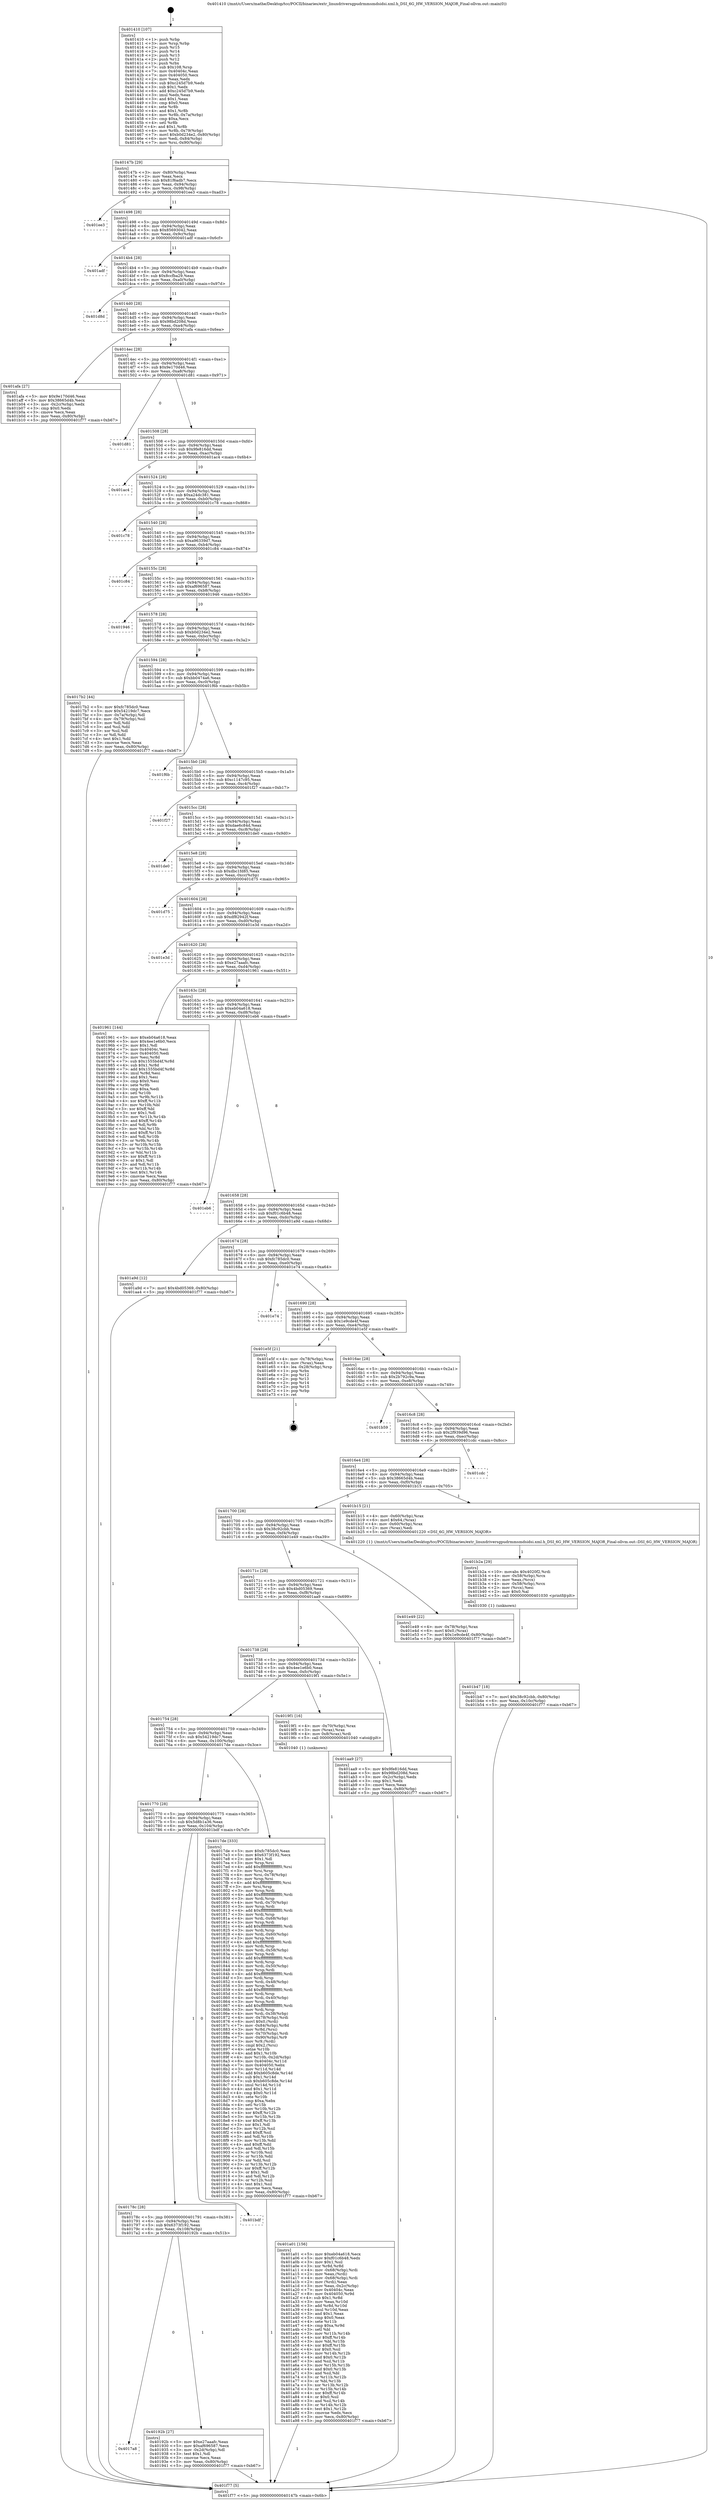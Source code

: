 digraph "0x401410" {
  label = "0x401410 (/mnt/c/Users/mathe/Desktop/tcc/POCII/binaries/extr_linuxdriversgpudrmmsmdsidsi.xml.h_DSI_6G_HW_VERSION_MAJOR_Final-ollvm.out::main(0))"
  labelloc = "t"
  node[shape=record]

  Entry [label="",width=0.3,height=0.3,shape=circle,fillcolor=black,style=filled]
  "0x40147b" [label="{
     0x40147b [29]\l
     | [instrs]\l
     &nbsp;&nbsp;0x40147b \<+3\>: mov -0x80(%rbp),%eax\l
     &nbsp;&nbsp;0x40147e \<+2\>: mov %eax,%ecx\l
     &nbsp;&nbsp;0x401480 \<+6\>: sub $0x81f6adb7,%ecx\l
     &nbsp;&nbsp;0x401486 \<+6\>: mov %eax,-0x94(%rbp)\l
     &nbsp;&nbsp;0x40148c \<+6\>: mov %ecx,-0x98(%rbp)\l
     &nbsp;&nbsp;0x401492 \<+6\>: je 0000000000401ee3 \<main+0xad3\>\l
  }"]
  "0x401ee3" [label="{
     0x401ee3\l
  }", style=dashed]
  "0x401498" [label="{
     0x401498 [28]\l
     | [instrs]\l
     &nbsp;&nbsp;0x401498 \<+5\>: jmp 000000000040149d \<main+0x8d\>\l
     &nbsp;&nbsp;0x40149d \<+6\>: mov -0x94(%rbp),%eax\l
     &nbsp;&nbsp;0x4014a3 \<+5\>: sub $0x85693042,%eax\l
     &nbsp;&nbsp;0x4014a8 \<+6\>: mov %eax,-0x9c(%rbp)\l
     &nbsp;&nbsp;0x4014ae \<+6\>: je 0000000000401adf \<main+0x6cf\>\l
  }"]
  Exit [label="",width=0.3,height=0.3,shape=circle,fillcolor=black,style=filled,peripheries=2]
  "0x401adf" [label="{
     0x401adf\l
  }", style=dashed]
  "0x4014b4" [label="{
     0x4014b4 [28]\l
     | [instrs]\l
     &nbsp;&nbsp;0x4014b4 \<+5\>: jmp 00000000004014b9 \<main+0xa9\>\l
     &nbsp;&nbsp;0x4014b9 \<+6\>: mov -0x94(%rbp),%eax\l
     &nbsp;&nbsp;0x4014bf \<+5\>: sub $0x8ccfba29,%eax\l
     &nbsp;&nbsp;0x4014c4 \<+6\>: mov %eax,-0xa0(%rbp)\l
     &nbsp;&nbsp;0x4014ca \<+6\>: je 0000000000401d8d \<main+0x97d\>\l
  }"]
  "0x401b47" [label="{
     0x401b47 [18]\l
     | [instrs]\l
     &nbsp;&nbsp;0x401b47 \<+7\>: movl $0x38c92cbb,-0x80(%rbp)\l
     &nbsp;&nbsp;0x401b4e \<+6\>: mov %eax,-0x10c(%rbp)\l
     &nbsp;&nbsp;0x401b54 \<+5\>: jmp 0000000000401f77 \<main+0xb67\>\l
  }"]
  "0x401d8d" [label="{
     0x401d8d\l
  }", style=dashed]
  "0x4014d0" [label="{
     0x4014d0 [28]\l
     | [instrs]\l
     &nbsp;&nbsp;0x4014d0 \<+5\>: jmp 00000000004014d5 \<main+0xc5\>\l
     &nbsp;&nbsp;0x4014d5 \<+6\>: mov -0x94(%rbp),%eax\l
     &nbsp;&nbsp;0x4014db \<+5\>: sub $0x98bd208d,%eax\l
     &nbsp;&nbsp;0x4014e0 \<+6\>: mov %eax,-0xa4(%rbp)\l
     &nbsp;&nbsp;0x4014e6 \<+6\>: je 0000000000401afa \<main+0x6ea\>\l
  }"]
  "0x401b2a" [label="{
     0x401b2a [29]\l
     | [instrs]\l
     &nbsp;&nbsp;0x401b2a \<+10\>: movabs $0x4020f2,%rdi\l
     &nbsp;&nbsp;0x401b34 \<+4\>: mov -0x58(%rbp),%rcx\l
     &nbsp;&nbsp;0x401b38 \<+2\>: mov %eax,(%rcx)\l
     &nbsp;&nbsp;0x401b3a \<+4\>: mov -0x58(%rbp),%rcx\l
     &nbsp;&nbsp;0x401b3e \<+2\>: mov (%rcx),%esi\l
     &nbsp;&nbsp;0x401b40 \<+2\>: mov $0x0,%al\l
     &nbsp;&nbsp;0x401b42 \<+5\>: call 0000000000401030 \<printf@plt\>\l
     | [calls]\l
     &nbsp;&nbsp;0x401030 \{1\} (unknown)\l
  }"]
  "0x401afa" [label="{
     0x401afa [27]\l
     | [instrs]\l
     &nbsp;&nbsp;0x401afa \<+5\>: mov $0x9e170d46,%eax\l
     &nbsp;&nbsp;0x401aff \<+5\>: mov $0x38665d4b,%ecx\l
     &nbsp;&nbsp;0x401b04 \<+3\>: mov -0x2c(%rbp),%edx\l
     &nbsp;&nbsp;0x401b07 \<+3\>: cmp $0x0,%edx\l
     &nbsp;&nbsp;0x401b0a \<+3\>: cmove %ecx,%eax\l
     &nbsp;&nbsp;0x401b0d \<+3\>: mov %eax,-0x80(%rbp)\l
     &nbsp;&nbsp;0x401b10 \<+5\>: jmp 0000000000401f77 \<main+0xb67\>\l
  }"]
  "0x4014ec" [label="{
     0x4014ec [28]\l
     | [instrs]\l
     &nbsp;&nbsp;0x4014ec \<+5\>: jmp 00000000004014f1 \<main+0xe1\>\l
     &nbsp;&nbsp;0x4014f1 \<+6\>: mov -0x94(%rbp),%eax\l
     &nbsp;&nbsp;0x4014f7 \<+5\>: sub $0x9e170d46,%eax\l
     &nbsp;&nbsp;0x4014fc \<+6\>: mov %eax,-0xa8(%rbp)\l
     &nbsp;&nbsp;0x401502 \<+6\>: je 0000000000401d81 \<main+0x971\>\l
  }"]
  "0x401a01" [label="{
     0x401a01 [156]\l
     | [instrs]\l
     &nbsp;&nbsp;0x401a01 \<+5\>: mov $0xeb04a618,%ecx\l
     &nbsp;&nbsp;0x401a06 \<+5\>: mov $0xf01c6b48,%edx\l
     &nbsp;&nbsp;0x401a0b \<+3\>: mov $0x1,%sil\l
     &nbsp;&nbsp;0x401a0e \<+3\>: xor %r8d,%r8d\l
     &nbsp;&nbsp;0x401a11 \<+4\>: mov -0x68(%rbp),%rdi\l
     &nbsp;&nbsp;0x401a15 \<+2\>: mov %eax,(%rdi)\l
     &nbsp;&nbsp;0x401a17 \<+4\>: mov -0x68(%rbp),%rdi\l
     &nbsp;&nbsp;0x401a1b \<+2\>: mov (%rdi),%eax\l
     &nbsp;&nbsp;0x401a1d \<+3\>: mov %eax,-0x2c(%rbp)\l
     &nbsp;&nbsp;0x401a20 \<+7\>: mov 0x40404c,%eax\l
     &nbsp;&nbsp;0x401a27 \<+8\>: mov 0x404050,%r9d\l
     &nbsp;&nbsp;0x401a2f \<+4\>: sub $0x1,%r8d\l
     &nbsp;&nbsp;0x401a33 \<+3\>: mov %eax,%r10d\l
     &nbsp;&nbsp;0x401a36 \<+3\>: add %r8d,%r10d\l
     &nbsp;&nbsp;0x401a39 \<+4\>: imul %r10d,%eax\l
     &nbsp;&nbsp;0x401a3d \<+3\>: and $0x1,%eax\l
     &nbsp;&nbsp;0x401a40 \<+3\>: cmp $0x0,%eax\l
     &nbsp;&nbsp;0x401a43 \<+4\>: sete %r11b\l
     &nbsp;&nbsp;0x401a47 \<+4\>: cmp $0xa,%r9d\l
     &nbsp;&nbsp;0x401a4b \<+3\>: setl %bl\l
     &nbsp;&nbsp;0x401a4e \<+3\>: mov %r11b,%r14b\l
     &nbsp;&nbsp;0x401a51 \<+4\>: xor $0xff,%r14b\l
     &nbsp;&nbsp;0x401a55 \<+3\>: mov %bl,%r15b\l
     &nbsp;&nbsp;0x401a58 \<+4\>: xor $0xff,%r15b\l
     &nbsp;&nbsp;0x401a5c \<+4\>: xor $0x0,%sil\l
     &nbsp;&nbsp;0x401a60 \<+3\>: mov %r14b,%r12b\l
     &nbsp;&nbsp;0x401a63 \<+4\>: and $0x0,%r12b\l
     &nbsp;&nbsp;0x401a67 \<+3\>: and %sil,%r11b\l
     &nbsp;&nbsp;0x401a6a \<+3\>: mov %r15b,%r13b\l
     &nbsp;&nbsp;0x401a6d \<+4\>: and $0x0,%r13b\l
     &nbsp;&nbsp;0x401a71 \<+3\>: and %sil,%bl\l
     &nbsp;&nbsp;0x401a74 \<+3\>: or %r11b,%r12b\l
     &nbsp;&nbsp;0x401a77 \<+3\>: or %bl,%r13b\l
     &nbsp;&nbsp;0x401a7a \<+3\>: xor %r13b,%r12b\l
     &nbsp;&nbsp;0x401a7d \<+3\>: or %r15b,%r14b\l
     &nbsp;&nbsp;0x401a80 \<+4\>: xor $0xff,%r14b\l
     &nbsp;&nbsp;0x401a84 \<+4\>: or $0x0,%sil\l
     &nbsp;&nbsp;0x401a88 \<+3\>: and %sil,%r14b\l
     &nbsp;&nbsp;0x401a8b \<+3\>: or %r14b,%r12b\l
     &nbsp;&nbsp;0x401a8e \<+4\>: test $0x1,%r12b\l
     &nbsp;&nbsp;0x401a92 \<+3\>: cmovne %edx,%ecx\l
     &nbsp;&nbsp;0x401a95 \<+3\>: mov %ecx,-0x80(%rbp)\l
     &nbsp;&nbsp;0x401a98 \<+5\>: jmp 0000000000401f77 \<main+0xb67\>\l
  }"]
  "0x401d81" [label="{
     0x401d81\l
  }", style=dashed]
  "0x401508" [label="{
     0x401508 [28]\l
     | [instrs]\l
     &nbsp;&nbsp;0x401508 \<+5\>: jmp 000000000040150d \<main+0xfd\>\l
     &nbsp;&nbsp;0x40150d \<+6\>: mov -0x94(%rbp),%eax\l
     &nbsp;&nbsp;0x401513 \<+5\>: sub $0x9fe816dd,%eax\l
     &nbsp;&nbsp;0x401518 \<+6\>: mov %eax,-0xac(%rbp)\l
     &nbsp;&nbsp;0x40151e \<+6\>: je 0000000000401ac4 \<main+0x6b4\>\l
  }"]
  "0x4017a8" [label="{
     0x4017a8\l
  }", style=dashed]
  "0x401ac4" [label="{
     0x401ac4\l
  }", style=dashed]
  "0x401524" [label="{
     0x401524 [28]\l
     | [instrs]\l
     &nbsp;&nbsp;0x401524 \<+5\>: jmp 0000000000401529 \<main+0x119\>\l
     &nbsp;&nbsp;0x401529 \<+6\>: mov -0x94(%rbp),%eax\l
     &nbsp;&nbsp;0x40152f \<+5\>: sub $0xa24dc381,%eax\l
     &nbsp;&nbsp;0x401534 \<+6\>: mov %eax,-0xb0(%rbp)\l
     &nbsp;&nbsp;0x40153a \<+6\>: je 0000000000401c78 \<main+0x868\>\l
  }"]
  "0x40192b" [label="{
     0x40192b [27]\l
     | [instrs]\l
     &nbsp;&nbsp;0x40192b \<+5\>: mov $0xe27aaafc,%eax\l
     &nbsp;&nbsp;0x401930 \<+5\>: mov $0xaf696587,%ecx\l
     &nbsp;&nbsp;0x401935 \<+3\>: mov -0x2d(%rbp),%dl\l
     &nbsp;&nbsp;0x401938 \<+3\>: test $0x1,%dl\l
     &nbsp;&nbsp;0x40193b \<+3\>: cmovne %ecx,%eax\l
     &nbsp;&nbsp;0x40193e \<+3\>: mov %eax,-0x80(%rbp)\l
     &nbsp;&nbsp;0x401941 \<+5\>: jmp 0000000000401f77 \<main+0xb67\>\l
  }"]
  "0x401c78" [label="{
     0x401c78\l
  }", style=dashed]
  "0x401540" [label="{
     0x401540 [28]\l
     | [instrs]\l
     &nbsp;&nbsp;0x401540 \<+5\>: jmp 0000000000401545 \<main+0x135\>\l
     &nbsp;&nbsp;0x401545 \<+6\>: mov -0x94(%rbp),%eax\l
     &nbsp;&nbsp;0x40154b \<+5\>: sub $0xa96339d7,%eax\l
     &nbsp;&nbsp;0x401550 \<+6\>: mov %eax,-0xb4(%rbp)\l
     &nbsp;&nbsp;0x401556 \<+6\>: je 0000000000401c84 \<main+0x874\>\l
  }"]
  "0x40178c" [label="{
     0x40178c [28]\l
     | [instrs]\l
     &nbsp;&nbsp;0x40178c \<+5\>: jmp 0000000000401791 \<main+0x381\>\l
     &nbsp;&nbsp;0x401791 \<+6\>: mov -0x94(%rbp),%eax\l
     &nbsp;&nbsp;0x401797 \<+5\>: sub $0x6373f192,%eax\l
     &nbsp;&nbsp;0x40179c \<+6\>: mov %eax,-0x108(%rbp)\l
     &nbsp;&nbsp;0x4017a2 \<+6\>: je 000000000040192b \<main+0x51b\>\l
  }"]
  "0x401c84" [label="{
     0x401c84\l
  }", style=dashed]
  "0x40155c" [label="{
     0x40155c [28]\l
     | [instrs]\l
     &nbsp;&nbsp;0x40155c \<+5\>: jmp 0000000000401561 \<main+0x151\>\l
     &nbsp;&nbsp;0x401561 \<+6\>: mov -0x94(%rbp),%eax\l
     &nbsp;&nbsp;0x401567 \<+5\>: sub $0xaf696587,%eax\l
     &nbsp;&nbsp;0x40156c \<+6\>: mov %eax,-0xb8(%rbp)\l
     &nbsp;&nbsp;0x401572 \<+6\>: je 0000000000401946 \<main+0x536\>\l
  }"]
  "0x401bdf" [label="{
     0x401bdf\l
  }", style=dashed]
  "0x401946" [label="{
     0x401946\l
  }", style=dashed]
  "0x401578" [label="{
     0x401578 [28]\l
     | [instrs]\l
     &nbsp;&nbsp;0x401578 \<+5\>: jmp 000000000040157d \<main+0x16d\>\l
     &nbsp;&nbsp;0x40157d \<+6\>: mov -0x94(%rbp),%eax\l
     &nbsp;&nbsp;0x401583 \<+5\>: sub $0xb0d234e2,%eax\l
     &nbsp;&nbsp;0x401588 \<+6\>: mov %eax,-0xbc(%rbp)\l
     &nbsp;&nbsp;0x40158e \<+6\>: je 00000000004017b2 \<main+0x3a2\>\l
  }"]
  "0x401770" [label="{
     0x401770 [28]\l
     | [instrs]\l
     &nbsp;&nbsp;0x401770 \<+5\>: jmp 0000000000401775 \<main+0x365\>\l
     &nbsp;&nbsp;0x401775 \<+6\>: mov -0x94(%rbp),%eax\l
     &nbsp;&nbsp;0x40177b \<+5\>: sub $0x5d8b1a36,%eax\l
     &nbsp;&nbsp;0x401780 \<+6\>: mov %eax,-0x104(%rbp)\l
     &nbsp;&nbsp;0x401786 \<+6\>: je 0000000000401bdf \<main+0x7cf\>\l
  }"]
  "0x4017b2" [label="{
     0x4017b2 [44]\l
     | [instrs]\l
     &nbsp;&nbsp;0x4017b2 \<+5\>: mov $0xfc785dc0,%eax\l
     &nbsp;&nbsp;0x4017b7 \<+5\>: mov $0x54219dc7,%ecx\l
     &nbsp;&nbsp;0x4017bc \<+3\>: mov -0x7a(%rbp),%dl\l
     &nbsp;&nbsp;0x4017bf \<+4\>: mov -0x79(%rbp),%sil\l
     &nbsp;&nbsp;0x4017c3 \<+3\>: mov %dl,%dil\l
     &nbsp;&nbsp;0x4017c6 \<+3\>: and %sil,%dil\l
     &nbsp;&nbsp;0x4017c9 \<+3\>: xor %sil,%dl\l
     &nbsp;&nbsp;0x4017cc \<+3\>: or %dl,%dil\l
     &nbsp;&nbsp;0x4017cf \<+4\>: test $0x1,%dil\l
     &nbsp;&nbsp;0x4017d3 \<+3\>: cmovne %ecx,%eax\l
     &nbsp;&nbsp;0x4017d6 \<+3\>: mov %eax,-0x80(%rbp)\l
     &nbsp;&nbsp;0x4017d9 \<+5\>: jmp 0000000000401f77 \<main+0xb67\>\l
  }"]
  "0x401594" [label="{
     0x401594 [28]\l
     | [instrs]\l
     &nbsp;&nbsp;0x401594 \<+5\>: jmp 0000000000401599 \<main+0x189\>\l
     &nbsp;&nbsp;0x401599 \<+6\>: mov -0x94(%rbp),%eax\l
     &nbsp;&nbsp;0x40159f \<+5\>: sub $0xbb0474a6,%eax\l
     &nbsp;&nbsp;0x4015a4 \<+6\>: mov %eax,-0xc0(%rbp)\l
     &nbsp;&nbsp;0x4015aa \<+6\>: je 0000000000401f6b \<main+0xb5b\>\l
  }"]
  "0x401f77" [label="{
     0x401f77 [5]\l
     | [instrs]\l
     &nbsp;&nbsp;0x401f77 \<+5\>: jmp 000000000040147b \<main+0x6b\>\l
  }"]
  "0x401410" [label="{
     0x401410 [107]\l
     | [instrs]\l
     &nbsp;&nbsp;0x401410 \<+1\>: push %rbp\l
     &nbsp;&nbsp;0x401411 \<+3\>: mov %rsp,%rbp\l
     &nbsp;&nbsp;0x401414 \<+2\>: push %r15\l
     &nbsp;&nbsp;0x401416 \<+2\>: push %r14\l
     &nbsp;&nbsp;0x401418 \<+2\>: push %r13\l
     &nbsp;&nbsp;0x40141a \<+2\>: push %r12\l
     &nbsp;&nbsp;0x40141c \<+1\>: push %rbx\l
     &nbsp;&nbsp;0x40141d \<+7\>: sub $0x108,%rsp\l
     &nbsp;&nbsp;0x401424 \<+7\>: mov 0x40404c,%eax\l
     &nbsp;&nbsp;0x40142b \<+7\>: mov 0x404050,%ecx\l
     &nbsp;&nbsp;0x401432 \<+2\>: mov %eax,%edx\l
     &nbsp;&nbsp;0x401434 \<+6\>: sub $0xc245d7b9,%edx\l
     &nbsp;&nbsp;0x40143a \<+3\>: sub $0x1,%edx\l
     &nbsp;&nbsp;0x40143d \<+6\>: add $0xc245d7b9,%edx\l
     &nbsp;&nbsp;0x401443 \<+3\>: imul %edx,%eax\l
     &nbsp;&nbsp;0x401446 \<+3\>: and $0x1,%eax\l
     &nbsp;&nbsp;0x401449 \<+3\>: cmp $0x0,%eax\l
     &nbsp;&nbsp;0x40144c \<+4\>: sete %r8b\l
     &nbsp;&nbsp;0x401450 \<+4\>: and $0x1,%r8b\l
     &nbsp;&nbsp;0x401454 \<+4\>: mov %r8b,-0x7a(%rbp)\l
     &nbsp;&nbsp;0x401458 \<+3\>: cmp $0xa,%ecx\l
     &nbsp;&nbsp;0x40145b \<+4\>: setl %r8b\l
     &nbsp;&nbsp;0x40145f \<+4\>: and $0x1,%r8b\l
     &nbsp;&nbsp;0x401463 \<+4\>: mov %r8b,-0x79(%rbp)\l
     &nbsp;&nbsp;0x401467 \<+7\>: movl $0xb0d234e2,-0x80(%rbp)\l
     &nbsp;&nbsp;0x40146e \<+6\>: mov %edi,-0x84(%rbp)\l
     &nbsp;&nbsp;0x401474 \<+7\>: mov %rsi,-0x90(%rbp)\l
  }"]
  "0x4017de" [label="{
     0x4017de [333]\l
     | [instrs]\l
     &nbsp;&nbsp;0x4017de \<+5\>: mov $0xfc785dc0,%eax\l
     &nbsp;&nbsp;0x4017e3 \<+5\>: mov $0x6373f192,%ecx\l
     &nbsp;&nbsp;0x4017e8 \<+2\>: mov $0x1,%dl\l
     &nbsp;&nbsp;0x4017ea \<+3\>: mov %rsp,%rsi\l
     &nbsp;&nbsp;0x4017ed \<+4\>: add $0xfffffffffffffff0,%rsi\l
     &nbsp;&nbsp;0x4017f1 \<+3\>: mov %rsi,%rsp\l
     &nbsp;&nbsp;0x4017f4 \<+4\>: mov %rsi,-0x78(%rbp)\l
     &nbsp;&nbsp;0x4017f8 \<+3\>: mov %rsp,%rsi\l
     &nbsp;&nbsp;0x4017fb \<+4\>: add $0xfffffffffffffff0,%rsi\l
     &nbsp;&nbsp;0x4017ff \<+3\>: mov %rsi,%rsp\l
     &nbsp;&nbsp;0x401802 \<+3\>: mov %rsp,%rdi\l
     &nbsp;&nbsp;0x401805 \<+4\>: add $0xfffffffffffffff0,%rdi\l
     &nbsp;&nbsp;0x401809 \<+3\>: mov %rdi,%rsp\l
     &nbsp;&nbsp;0x40180c \<+4\>: mov %rdi,-0x70(%rbp)\l
     &nbsp;&nbsp;0x401810 \<+3\>: mov %rsp,%rdi\l
     &nbsp;&nbsp;0x401813 \<+4\>: add $0xfffffffffffffff0,%rdi\l
     &nbsp;&nbsp;0x401817 \<+3\>: mov %rdi,%rsp\l
     &nbsp;&nbsp;0x40181a \<+4\>: mov %rdi,-0x68(%rbp)\l
     &nbsp;&nbsp;0x40181e \<+3\>: mov %rsp,%rdi\l
     &nbsp;&nbsp;0x401821 \<+4\>: add $0xfffffffffffffff0,%rdi\l
     &nbsp;&nbsp;0x401825 \<+3\>: mov %rdi,%rsp\l
     &nbsp;&nbsp;0x401828 \<+4\>: mov %rdi,-0x60(%rbp)\l
     &nbsp;&nbsp;0x40182c \<+3\>: mov %rsp,%rdi\l
     &nbsp;&nbsp;0x40182f \<+4\>: add $0xfffffffffffffff0,%rdi\l
     &nbsp;&nbsp;0x401833 \<+3\>: mov %rdi,%rsp\l
     &nbsp;&nbsp;0x401836 \<+4\>: mov %rdi,-0x58(%rbp)\l
     &nbsp;&nbsp;0x40183a \<+3\>: mov %rsp,%rdi\l
     &nbsp;&nbsp;0x40183d \<+4\>: add $0xfffffffffffffff0,%rdi\l
     &nbsp;&nbsp;0x401841 \<+3\>: mov %rdi,%rsp\l
     &nbsp;&nbsp;0x401844 \<+4\>: mov %rdi,-0x50(%rbp)\l
     &nbsp;&nbsp;0x401848 \<+3\>: mov %rsp,%rdi\l
     &nbsp;&nbsp;0x40184b \<+4\>: add $0xfffffffffffffff0,%rdi\l
     &nbsp;&nbsp;0x40184f \<+3\>: mov %rdi,%rsp\l
     &nbsp;&nbsp;0x401852 \<+4\>: mov %rdi,-0x48(%rbp)\l
     &nbsp;&nbsp;0x401856 \<+3\>: mov %rsp,%rdi\l
     &nbsp;&nbsp;0x401859 \<+4\>: add $0xfffffffffffffff0,%rdi\l
     &nbsp;&nbsp;0x40185d \<+3\>: mov %rdi,%rsp\l
     &nbsp;&nbsp;0x401860 \<+4\>: mov %rdi,-0x40(%rbp)\l
     &nbsp;&nbsp;0x401864 \<+3\>: mov %rsp,%rdi\l
     &nbsp;&nbsp;0x401867 \<+4\>: add $0xfffffffffffffff0,%rdi\l
     &nbsp;&nbsp;0x40186b \<+3\>: mov %rdi,%rsp\l
     &nbsp;&nbsp;0x40186e \<+4\>: mov %rdi,-0x38(%rbp)\l
     &nbsp;&nbsp;0x401872 \<+4\>: mov -0x78(%rbp),%rdi\l
     &nbsp;&nbsp;0x401876 \<+6\>: movl $0x0,(%rdi)\l
     &nbsp;&nbsp;0x40187c \<+7\>: mov -0x84(%rbp),%r8d\l
     &nbsp;&nbsp;0x401883 \<+3\>: mov %r8d,(%rsi)\l
     &nbsp;&nbsp;0x401886 \<+4\>: mov -0x70(%rbp),%rdi\l
     &nbsp;&nbsp;0x40188a \<+7\>: mov -0x90(%rbp),%r9\l
     &nbsp;&nbsp;0x401891 \<+3\>: mov %r9,(%rdi)\l
     &nbsp;&nbsp;0x401894 \<+3\>: cmpl $0x2,(%rsi)\l
     &nbsp;&nbsp;0x401897 \<+4\>: setne %r10b\l
     &nbsp;&nbsp;0x40189b \<+4\>: and $0x1,%r10b\l
     &nbsp;&nbsp;0x40189f \<+4\>: mov %r10b,-0x2d(%rbp)\l
     &nbsp;&nbsp;0x4018a3 \<+8\>: mov 0x40404c,%r11d\l
     &nbsp;&nbsp;0x4018ab \<+7\>: mov 0x404050,%ebx\l
     &nbsp;&nbsp;0x4018b2 \<+3\>: mov %r11d,%r14d\l
     &nbsp;&nbsp;0x4018b5 \<+7\>: add $0xb605c8de,%r14d\l
     &nbsp;&nbsp;0x4018bc \<+4\>: sub $0x1,%r14d\l
     &nbsp;&nbsp;0x4018c0 \<+7\>: sub $0xb605c8de,%r14d\l
     &nbsp;&nbsp;0x4018c7 \<+4\>: imul %r14d,%r11d\l
     &nbsp;&nbsp;0x4018cb \<+4\>: and $0x1,%r11d\l
     &nbsp;&nbsp;0x4018cf \<+4\>: cmp $0x0,%r11d\l
     &nbsp;&nbsp;0x4018d3 \<+4\>: sete %r10b\l
     &nbsp;&nbsp;0x4018d7 \<+3\>: cmp $0xa,%ebx\l
     &nbsp;&nbsp;0x4018da \<+4\>: setl %r15b\l
     &nbsp;&nbsp;0x4018de \<+3\>: mov %r10b,%r12b\l
     &nbsp;&nbsp;0x4018e1 \<+4\>: xor $0xff,%r12b\l
     &nbsp;&nbsp;0x4018e5 \<+3\>: mov %r15b,%r13b\l
     &nbsp;&nbsp;0x4018e8 \<+4\>: xor $0xff,%r13b\l
     &nbsp;&nbsp;0x4018ec \<+3\>: xor $0x1,%dl\l
     &nbsp;&nbsp;0x4018ef \<+3\>: mov %r12b,%sil\l
     &nbsp;&nbsp;0x4018f2 \<+4\>: and $0xff,%sil\l
     &nbsp;&nbsp;0x4018f6 \<+3\>: and %dl,%r10b\l
     &nbsp;&nbsp;0x4018f9 \<+3\>: mov %r13b,%dil\l
     &nbsp;&nbsp;0x4018fc \<+4\>: and $0xff,%dil\l
     &nbsp;&nbsp;0x401900 \<+3\>: and %dl,%r15b\l
     &nbsp;&nbsp;0x401903 \<+3\>: or %r10b,%sil\l
     &nbsp;&nbsp;0x401906 \<+3\>: or %r15b,%dil\l
     &nbsp;&nbsp;0x401909 \<+3\>: xor %dil,%sil\l
     &nbsp;&nbsp;0x40190c \<+3\>: or %r13b,%r12b\l
     &nbsp;&nbsp;0x40190f \<+4\>: xor $0xff,%r12b\l
     &nbsp;&nbsp;0x401913 \<+3\>: or $0x1,%dl\l
     &nbsp;&nbsp;0x401916 \<+3\>: and %dl,%r12b\l
     &nbsp;&nbsp;0x401919 \<+3\>: or %r12b,%sil\l
     &nbsp;&nbsp;0x40191c \<+4\>: test $0x1,%sil\l
     &nbsp;&nbsp;0x401920 \<+3\>: cmovne %ecx,%eax\l
     &nbsp;&nbsp;0x401923 \<+3\>: mov %eax,-0x80(%rbp)\l
     &nbsp;&nbsp;0x401926 \<+5\>: jmp 0000000000401f77 \<main+0xb67\>\l
  }"]
  "0x401f6b" [label="{
     0x401f6b\l
  }", style=dashed]
  "0x4015b0" [label="{
     0x4015b0 [28]\l
     | [instrs]\l
     &nbsp;&nbsp;0x4015b0 \<+5\>: jmp 00000000004015b5 \<main+0x1a5\>\l
     &nbsp;&nbsp;0x4015b5 \<+6\>: mov -0x94(%rbp),%eax\l
     &nbsp;&nbsp;0x4015bb \<+5\>: sub $0xc1147c95,%eax\l
     &nbsp;&nbsp;0x4015c0 \<+6\>: mov %eax,-0xc4(%rbp)\l
     &nbsp;&nbsp;0x4015c6 \<+6\>: je 0000000000401f27 \<main+0xb17\>\l
  }"]
  "0x401754" [label="{
     0x401754 [28]\l
     | [instrs]\l
     &nbsp;&nbsp;0x401754 \<+5\>: jmp 0000000000401759 \<main+0x349\>\l
     &nbsp;&nbsp;0x401759 \<+6\>: mov -0x94(%rbp),%eax\l
     &nbsp;&nbsp;0x40175f \<+5\>: sub $0x54219dc7,%eax\l
     &nbsp;&nbsp;0x401764 \<+6\>: mov %eax,-0x100(%rbp)\l
     &nbsp;&nbsp;0x40176a \<+6\>: je 00000000004017de \<main+0x3ce\>\l
  }"]
  "0x401f27" [label="{
     0x401f27\l
  }", style=dashed]
  "0x4015cc" [label="{
     0x4015cc [28]\l
     | [instrs]\l
     &nbsp;&nbsp;0x4015cc \<+5\>: jmp 00000000004015d1 \<main+0x1c1\>\l
     &nbsp;&nbsp;0x4015d1 \<+6\>: mov -0x94(%rbp),%eax\l
     &nbsp;&nbsp;0x4015d7 \<+5\>: sub $0xdae6c84d,%eax\l
     &nbsp;&nbsp;0x4015dc \<+6\>: mov %eax,-0xc8(%rbp)\l
     &nbsp;&nbsp;0x4015e2 \<+6\>: je 0000000000401de0 \<main+0x9d0\>\l
  }"]
  "0x4019f1" [label="{
     0x4019f1 [16]\l
     | [instrs]\l
     &nbsp;&nbsp;0x4019f1 \<+4\>: mov -0x70(%rbp),%rax\l
     &nbsp;&nbsp;0x4019f5 \<+3\>: mov (%rax),%rax\l
     &nbsp;&nbsp;0x4019f8 \<+4\>: mov 0x8(%rax),%rdi\l
     &nbsp;&nbsp;0x4019fc \<+5\>: call 0000000000401040 \<atoi@plt\>\l
     | [calls]\l
     &nbsp;&nbsp;0x401040 \{1\} (unknown)\l
  }"]
  "0x401de0" [label="{
     0x401de0\l
  }", style=dashed]
  "0x4015e8" [label="{
     0x4015e8 [28]\l
     | [instrs]\l
     &nbsp;&nbsp;0x4015e8 \<+5\>: jmp 00000000004015ed \<main+0x1dd\>\l
     &nbsp;&nbsp;0x4015ed \<+6\>: mov -0x94(%rbp),%eax\l
     &nbsp;&nbsp;0x4015f3 \<+5\>: sub $0xdbc1fd85,%eax\l
     &nbsp;&nbsp;0x4015f8 \<+6\>: mov %eax,-0xcc(%rbp)\l
     &nbsp;&nbsp;0x4015fe \<+6\>: je 0000000000401d75 \<main+0x965\>\l
  }"]
  "0x401738" [label="{
     0x401738 [28]\l
     | [instrs]\l
     &nbsp;&nbsp;0x401738 \<+5\>: jmp 000000000040173d \<main+0x32d\>\l
     &nbsp;&nbsp;0x40173d \<+6\>: mov -0x94(%rbp),%eax\l
     &nbsp;&nbsp;0x401743 \<+5\>: sub $0x4ee1e6b0,%eax\l
     &nbsp;&nbsp;0x401748 \<+6\>: mov %eax,-0xfc(%rbp)\l
     &nbsp;&nbsp;0x40174e \<+6\>: je 00000000004019f1 \<main+0x5e1\>\l
  }"]
  "0x401d75" [label="{
     0x401d75\l
  }", style=dashed]
  "0x401604" [label="{
     0x401604 [28]\l
     | [instrs]\l
     &nbsp;&nbsp;0x401604 \<+5\>: jmp 0000000000401609 \<main+0x1f9\>\l
     &nbsp;&nbsp;0x401609 \<+6\>: mov -0x94(%rbp),%eax\l
     &nbsp;&nbsp;0x40160f \<+5\>: sub $0xdf82942f,%eax\l
     &nbsp;&nbsp;0x401614 \<+6\>: mov %eax,-0xd0(%rbp)\l
     &nbsp;&nbsp;0x40161a \<+6\>: je 0000000000401e3d \<main+0xa2d\>\l
  }"]
  "0x401aa9" [label="{
     0x401aa9 [27]\l
     | [instrs]\l
     &nbsp;&nbsp;0x401aa9 \<+5\>: mov $0x9fe816dd,%eax\l
     &nbsp;&nbsp;0x401aae \<+5\>: mov $0x98bd208d,%ecx\l
     &nbsp;&nbsp;0x401ab3 \<+3\>: mov -0x2c(%rbp),%edx\l
     &nbsp;&nbsp;0x401ab6 \<+3\>: cmp $0x1,%edx\l
     &nbsp;&nbsp;0x401ab9 \<+3\>: cmovl %ecx,%eax\l
     &nbsp;&nbsp;0x401abc \<+3\>: mov %eax,-0x80(%rbp)\l
     &nbsp;&nbsp;0x401abf \<+5\>: jmp 0000000000401f77 \<main+0xb67\>\l
  }"]
  "0x401e3d" [label="{
     0x401e3d\l
  }", style=dashed]
  "0x401620" [label="{
     0x401620 [28]\l
     | [instrs]\l
     &nbsp;&nbsp;0x401620 \<+5\>: jmp 0000000000401625 \<main+0x215\>\l
     &nbsp;&nbsp;0x401625 \<+6\>: mov -0x94(%rbp),%eax\l
     &nbsp;&nbsp;0x40162b \<+5\>: sub $0xe27aaafc,%eax\l
     &nbsp;&nbsp;0x401630 \<+6\>: mov %eax,-0xd4(%rbp)\l
     &nbsp;&nbsp;0x401636 \<+6\>: je 0000000000401961 \<main+0x551\>\l
  }"]
  "0x40171c" [label="{
     0x40171c [28]\l
     | [instrs]\l
     &nbsp;&nbsp;0x40171c \<+5\>: jmp 0000000000401721 \<main+0x311\>\l
     &nbsp;&nbsp;0x401721 \<+6\>: mov -0x94(%rbp),%eax\l
     &nbsp;&nbsp;0x401727 \<+5\>: sub $0x4bd05369,%eax\l
     &nbsp;&nbsp;0x40172c \<+6\>: mov %eax,-0xf8(%rbp)\l
     &nbsp;&nbsp;0x401732 \<+6\>: je 0000000000401aa9 \<main+0x699\>\l
  }"]
  "0x401961" [label="{
     0x401961 [144]\l
     | [instrs]\l
     &nbsp;&nbsp;0x401961 \<+5\>: mov $0xeb04a618,%eax\l
     &nbsp;&nbsp;0x401966 \<+5\>: mov $0x4ee1e6b0,%ecx\l
     &nbsp;&nbsp;0x40196b \<+2\>: mov $0x1,%dl\l
     &nbsp;&nbsp;0x40196d \<+7\>: mov 0x40404c,%esi\l
     &nbsp;&nbsp;0x401974 \<+7\>: mov 0x404050,%edi\l
     &nbsp;&nbsp;0x40197b \<+3\>: mov %esi,%r8d\l
     &nbsp;&nbsp;0x40197e \<+7\>: sub $0x1555bd4f,%r8d\l
     &nbsp;&nbsp;0x401985 \<+4\>: sub $0x1,%r8d\l
     &nbsp;&nbsp;0x401989 \<+7\>: add $0x1555bd4f,%r8d\l
     &nbsp;&nbsp;0x401990 \<+4\>: imul %r8d,%esi\l
     &nbsp;&nbsp;0x401994 \<+3\>: and $0x1,%esi\l
     &nbsp;&nbsp;0x401997 \<+3\>: cmp $0x0,%esi\l
     &nbsp;&nbsp;0x40199a \<+4\>: sete %r9b\l
     &nbsp;&nbsp;0x40199e \<+3\>: cmp $0xa,%edi\l
     &nbsp;&nbsp;0x4019a1 \<+4\>: setl %r10b\l
     &nbsp;&nbsp;0x4019a5 \<+3\>: mov %r9b,%r11b\l
     &nbsp;&nbsp;0x4019a8 \<+4\>: xor $0xff,%r11b\l
     &nbsp;&nbsp;0x4019ac \<+3\>: mov %r10b,%bl\l
     &nbsp;&nbsp;0x4019af \<+3\>: xor $0xff,%bl\l
     &nbsp;&nbsp;0x4019b2 \<+3\>: xor $0x1,%dl\l
     &nbsp;&nbsp;0x4019b5 \<+3\>: mov %r11b,%r14b\l
     &nbsp;&nbsp;0x4019b8 \<+4\>: and $0xff,%r14b\l
     &nbsp;&nbsp;0x4019bc \<+3\>: and %dl,%r9b\l
     &nbsp;&nbsp;0x4019bf \<+3\>: mov %bl,%r15b\l
     &nbsp;&nbsp;0x4019c2 \<+4\>: and $0xff,%r15b\l
     &nbsp;&nbsp;0x4019c6 \<+3\>: and %dl,%r10b\l
     &nbsp;&nbsp;0x4019c9 \<+3\>: or %r9b,%r14b\l
     &nbsp;&nbsp;0x4019cc \<+3\>: or %r10b,%r15b\l
     &nbsp;&nbsp;0x4019cf \<+3\>: xor %r15b,%r14b\l
     &nbsp;&nbsp;0x4019d2 \<+3\>: or %bl,%r11b\l
     &nbsp;&nbsp;0x4019d5 \<+4\>: xor $0xff,%r11b\l
     &nbsp;&nbsp;0x4019d9 \<+3\>: or $0x1,%dl\l
     &nbsp;&nbsp;0x4019dc \<+3\>: and %dl,%r11b\l
     &nbsp;&nbsp;0x4019df \<+3\>: or %r11b,%r14b\l
     &nbsp;&nbsp;0x4019e2 \<+4\>: test $0x1,%r14b\l
     &nbsp;&nbsp;0x4019e6 \<+3\>: cmovne %ecx,%eax\l
     &nbsp;&nbsp;0x4019e9 \<+3\>: mov %eax,-0x80(%rbp)\l
     &nbsp;&nbsp;0x4019ec \<+5\>: jmp 0000000000401f77 \<main+0xb67\>\l
  }"]
  "0x40163c" [label="{
     0x40163c [28]\l
     | [instrs]\l
     &nbsp;&nbsp;0x40163c \<+5\>: jmp 0000000000401641 \<main+0x231\>\l
     &nbsp;&nbsp;0x401641 \<+6\>: mov -0x94(%rbp),%eax\l
     &nbsp;&nbsp;0x401647 \<+5\>: sub $0xeb04a618,%eax\l
     &nbsp;&nbsp;0x40164c \<+6\>: mov %eax,-0xd8(%rbp)\l
     &nbsp;&nbsp;0x401652 \<+6\>: je 0000000000401eb6 \<main+0xaa6\>\l
  }"]
  "0x401e49" [label="{
     0x401e49 [22]\l
     | [instrs]\l
     &nbsp;&nbsp;0x401e49 \<+4\>: mov -0x78(%rbp),%rax\l
     &nbsp;&nbsp;0x401e4d \<+6\>: movl $0x0,(%rax)\l
     &nbsp;&nbsp;0x401e53 \<+7\>: movl $0x1e9cde4f,-0x80(%rbp)\l
     &nbsp;&nbsp;0x401e5a \<+5\>: jmp 0000000000401f77 \<main+0xb67\>\l
  }"]
  "0x401eb6" [label="{
     0x401eb6\l
  }", style=dashed]
  "0x401658" [label="{
     0x401658 [28]\l
     | [instrs]\l
     &nbsp;&nbsp;0x401658 \<+5\>: jmp 000000000040165d \<main+0x24d\>\l
     &nbsp;&nbsp;0x40165d \<+6\>: mov -0x94(%rbp),%eax\l
     &nbsp;&nbsp;0x401663 \<+5\>: sub $0xf01c6b48,%eax\l
     &nbsp;&nbsp;0x401668 \<+6\>: mov %eax,-0xdc(%rbp)\l
     &nbsp;&nbsp;0x40166e \<+6\>: je 0000000000401a9d \<main+0x68d\>\l
  }"]
  "0x401700" [label="{
     0x401700 [28]\l
     | [instrs]\l
     &nbsp;&nbsp;0x401700 \<+5\>: jmp 0000000000401705 \<main+0x2f5\>\l
     &nbsp;&nbsp;0x401705 \<+6\>: mov -0x94(%rbp),%eax\l
     &nbsp;&nbsp;0x40170b \<+5\>: sub $0x38c92cbb,%eax\l
     &nbsp;&nbsp;0x401710 \<+6\>: mov %eax,-0xf4(%rbp)\l
     &nbsp;&nbsp;0x401716 \<+6\>: je 0000000000401e49 \<main+0xa39\>\l
  }"]
  "0x401a9d" [label="{
     0x401a9d [12]\l
     | [instrs]\l
     &nbsp;&nbsp;0x401a9d \<+7\>: movl $0x4bd05369,-0x80(%rbp)\l
     &nbsp;&nbsp;0x401aa4 \<+5\>: jmp 0000000000401f77 \<main+0xb67\>\l
  }"]
  "0x401674" [label="{
     0x401674 [28]\l
     | [instrs]\l
     &nbsp;&nbsp;0x401674 \<+5\>: jmp 0000000000401679 \<main+0x269\>\l
     &nbsp;&nbsp;0x401679 \<+6\>: mov -0x94(%rbp),%eax\l
     &nbsp;&nbsp;0x40167f \<+5\>: sub $0xfc785dc0,%eax\l
     &nbsp;&nbsp;0x401684 \<+6\>: mov %eax,-0xe0(%rbp)\l
     &nbsp;&nbsp;0x40168a \<+6\>: je 0000000000401e74 \<main+0xa64\>\l
  }"]
  "0x401b15" [label="{
     0x401b15 [21]\l
     | [instrs]\l
     &nbsp;&nbsp;0x401b15 \<+4\>: mov -0x60(%rbp),%rax\l
     &nbsp;&nbsp;0x401b19 \<+6\>: movl $0x64,(%rax)\l
     &nbsp;&nbsp;0x401b1f \<+4\>: mov -0x60(%rbp),%rax\l
     &nbsp;&nbsp;0x401b23 \<+2\>: mov (%rax),%edi\l
     &nbsp;&nbsp;0x401b25 \<+5\>: call 0000000000401220 \<DSI_6G_HW_VERSION_MAJOR\>\l
     | [calls]\l
     &nbsp;&nbsp;0x401220 \{1\} (/mnt/c/Users/mathe/Desktop/tcc/POCII/binaries/extr_linuxdriversgpudrmmsmdsidsi.xml.h_DSI_6G_HW_VERSION_MAJOR_Final-ollvm.out::DSI_6G_HW_VERSION_MAJOR)\l
  }"]
  "0x401e74" [label="{
     0x401e74\l
  }", style=dashed]
  "0x401690" [label="{
     0x401690 [28]\l
     | [instrs]\l
     &nbsp;&nbsp;0x401690 \<+5\>: jmp 0000000000401695 \<main+0x285\>\l
     &nbsp;&nbsp;0x401695 \<+6\>: mov -0x94(%rbp),%eax\l
     &nbsp;&nbsp;0x40169b \<+5\>: sub $0x1e9cde4f,%eax\l
     &nbsp;&nbsp;0x4016a0 \<+6\>: mov %eax,-0xe4(%rbp)\l
     &nbsp;&nbsp;0x4016a6 \<+6\>: je 0000000000401e5f \<main+0xa4f\>\l
  }"]
  "0x4016e4" [label="{
     0x4016e4 [28]\l
     | [instrs]\l
     &nbsp;&nbsp;0x4016e4 \<+5\>: jmp 00000000004016e9 \<main+0x2d9\>\l
     &nbsp;&nbsp;0x4016e9 \<+6\>: mov -0x94(%rbp),%eax\l
     &nbsp;&nbsp;0x4016ef \<+5\>: sub $0x38665d4b,%eax\l
     &nbsp;&nbsp;0x4016f4 \<+6\>: mov %eax,-0xf0(%rbp)\l
     &nbsp;&nbsp;0x4016fa \<+6\>: je 0000000000401b15 \<main+0x705\>\l
  }"]
  "0x401e5f" [label="{
     0x401e5f [21]\l
     | [instrs]\l
     &nbsp;&nbsp;0x401e5f \<+4\>: mov -0x78(%rbp),%rax\l
     &nbsp;&nbsp;0x401e63 \<+2\>: mov (%rax),%eax\l
     &nbsp;&nbsp;0x401e65 \<+4\>: lea -0x28(%rbp),%rsp\l
     &nbsp;&nbsp;0x401e69 \<+1\>: pop %rbx\l
     &nbsp;&nbsp;0x401e6a \<+2\>: pop %r12\l
     &nbsp;&nbsp;0x401e6c \<+2\>: pop %r13\l
     &nbsp;&nbsp;0x401e6e \<+2\>: pop %r14\l
     &nbsp;&nbsp;0x401e70 \<+2\>: pop %r15\l
     &nbsp;&nbsp;0x401e72 \<+1\>: pop %rbp\l
     &nbsp;&nbsp;0x401e73 \<+1\>: ret\l
  }"]
  "0x4016ac" [label="{
     0x4016ac [28]\l
     | [instrs]\l
     &nbsp;&nbsp;0x4016ac \<+5\>: jmp 00000000004016b1 \<main+0x2a1\>\l
     &nbsp;&nbsp;0x4016b1 \<+6\>: mov -0x94(%rbp),%eax\l
     &nbsp;&nbsp;0x4016b7 \<+5\>: sub $0x2b792c9a,%eax\l
     &nbsp;&nbsp;0x4016bc \<+6\>: mov %eax,-0xe8(%rbp)\l
     &nbsp;&nbsp;0x4016c2 \<+6\>: je 0000000000401b59 \<main+0x749\>\l
  }"]
  "0x401cdc" [label="{
     0x401cdc\l
  }", style=dashed]
  "0x401b59" [label="{
     0x401b59\l
  }", style=dashed]
  "0x4016c8" [label="{
     0x4016c8 [28]\l
     | [instrs]\l
     &nbsp;&nbsp;0x4016c8 \<+5\>: jmp 00000000004016cd \<main+0x2bd\>\l
     &nbsp;&nbsp;0x4016cd \<+6\>: mov -0x94(%rbp),%eax\l
     &nbsp;&nbsp;0x4016d3 \<+5\>: sub $0x2f939d96,%eax\l
     &nbsp;&nbsp;0x4016d8 \<+6\>: mov %eax,-0xec(%rbp)\l
     &nbsp;&nbsp;0x4016de \<+6\>: je 0000000000401cdc \<main+0x8cc\>\l
  }"]
  Entry -> "0x401410" [label=" 1"]
  "0x40147b" -> "0x401ee3" [label=" 0"]
  "0x40147b" -> "0x401498" [label=" 11"]
  "0x401e5f" -> Exit [label=" 1"]
  "0x401498" -> "0x401adf" [label=" 0"]
  "0x401498" -> "0x4014b4" [label=" 11"]
  "0x401e49" -> "0x401f77" [label=" 1"]
  "0x4014b4" -> "0x401d8d" [label=" 0"]
  "0x4014b4" -> "0x4014d0" [label=" 11"]
  "0x401b47" -> "0x401f77" [label=" 1"]
  "0x4014d0" -> "0x401afa" [label=" 1"]
  "0x4014d0" -> "0x4014ec" [label=" 10"]
  "0x401b2a" -> "0x401b47" [label=" 1"]
  "0x4014ec" -> "0x401d81" [label=" 0"]
  "0x4014ec" -> "0x401508" [label=" 10"]
  "0x401b15" -> "0x401b2a" [label=" 1"]
  "0x401508" -> "0x401ac4" [label=" 0"]
  "0x401508" -> "0x401524" [label=" 10"]
  "0x401afa" -> "0x401f77" [label=" 1"]
  "0x401524" -> "0x401c78" [label=" 0"]
  "0x401524" -> "0x401540" [label=" 10"]
  "0x401aa9" -> "0x401f77" [label=" 1"]
  "0x401540" -> "0x401c84" [label=" 0"]
  "0x401540" -> "0x40155c" [label=" 10"]
  "0x401a01" -> "0x401f77" [label=" 1"]
  "0x40155c" -> "0x401946" [label=" 0"]
  "0x40155c" -> "0x401578" [label=" 10"]
  "0x4019f1" -> "0x401a01" [label=" 1"]
  "0x401578" -> "0x4017b2" [label=" 1"]
  "0x401578" -> "0x401594" [label=" 9"]
  "0x4017b2" -> "0x401f77" [label=" 1"]
  "0x401410" -> "0x40147b" [label=" 1"]
  "0x401f77" -> "0x40147b" [label=" 10"]
  "0x40178c" -> "0x4017a8" [label=" 0"]
  "0x401594" -> "0x401f6b" [label=" 0"]
  "0x401594" -> "0x4015b0" [label=" 9"]
  "0x40178c" -> "0x40192b" [label=" 1"]
  "0x4015b0" -> "0x401f27" [label=" 0"]
  "0x4015b0" -> "0x4015cc" [label=" 9"]
  "0x401770" -> "0x40178c" [label=" 1"]
  "0x4015cc" -> "0x401de0" [label=" 0"]
  "0x4015cc" -> "0x4015e8" [label=" 9"]
  "0x401770" -> "0x401bdf" [label=" 0"]
  "0x4015e8" -> "0x401d75" [label=" 0"]
  "0x4015e8" -> "0x401604" [label=" 9"]
  "0x4017de" -> "0x401f77" [label=" 1"]
  "0x401604" -> "0x401e3d" [label=" 0"]
  "0x401604" -> "0x401620" [label=" 9"]
  "0x40192b" -> "0x401f77" [label=" 1"]
  "0x401620" -> "0x401961" [label=" 1"]
  "0x401620" -> "0x40163c" [label=" 8"]
  "0x401754" -> "0x4017de" [label=" 1"]
  "0x40163c" -> "0x401eb6" [label=" 0"]
  "0x40163c" -> "0x401658" [label=" 8"]
  "0x401a9d" -> "0x401f77" [label=" 1"]
  "0x401658" -> "0x401a9d" [label=" 1"]
  "0x401658" -> "0x401674" [label=" 7"]
  "0x401738" -> "0x4019f1" [label=" 1"]
  "0x401674" -> "0x401e74" [label=" 0"]
  "0x401674" -> "0x401690" [label=" 7"]
  "0x401961" -> "0x401f77" [label=" 1"]
  "0x401690" -> "0x401e5f" [label=" 1"]
  "0x401690" -> "0x4016ac" [label=" 6"]
  "0x40171c" -> "0x401aa9" [label=" 1"]
  "0x4016ac" -> "0x401b59" [label=" 0"]
  "0x4016ac" -> "0x4016c8" [label=" 6"]
  "0x401754" -> "0x401770" [label=" 1"]
  "0x4016c8" -> "0x401cdc" [label=" 0"]
  "0x4016c8" -> "0x4016e4" [label=" 6"]
  "0x40171c" -> "0x401738" [label=" 3"]
  "0x4016e4" -> "0x401b15" [label=" 1"]
  "0x4016e4" -> "0x401700" [label=" 5"]
  "0x401738" -> "0x401754" [label=" 2"]
  "0x401700" -> "0x401e49" [label=" 1"]
  "0x401700" -> "0x40171c" [label=" 4"]
}
